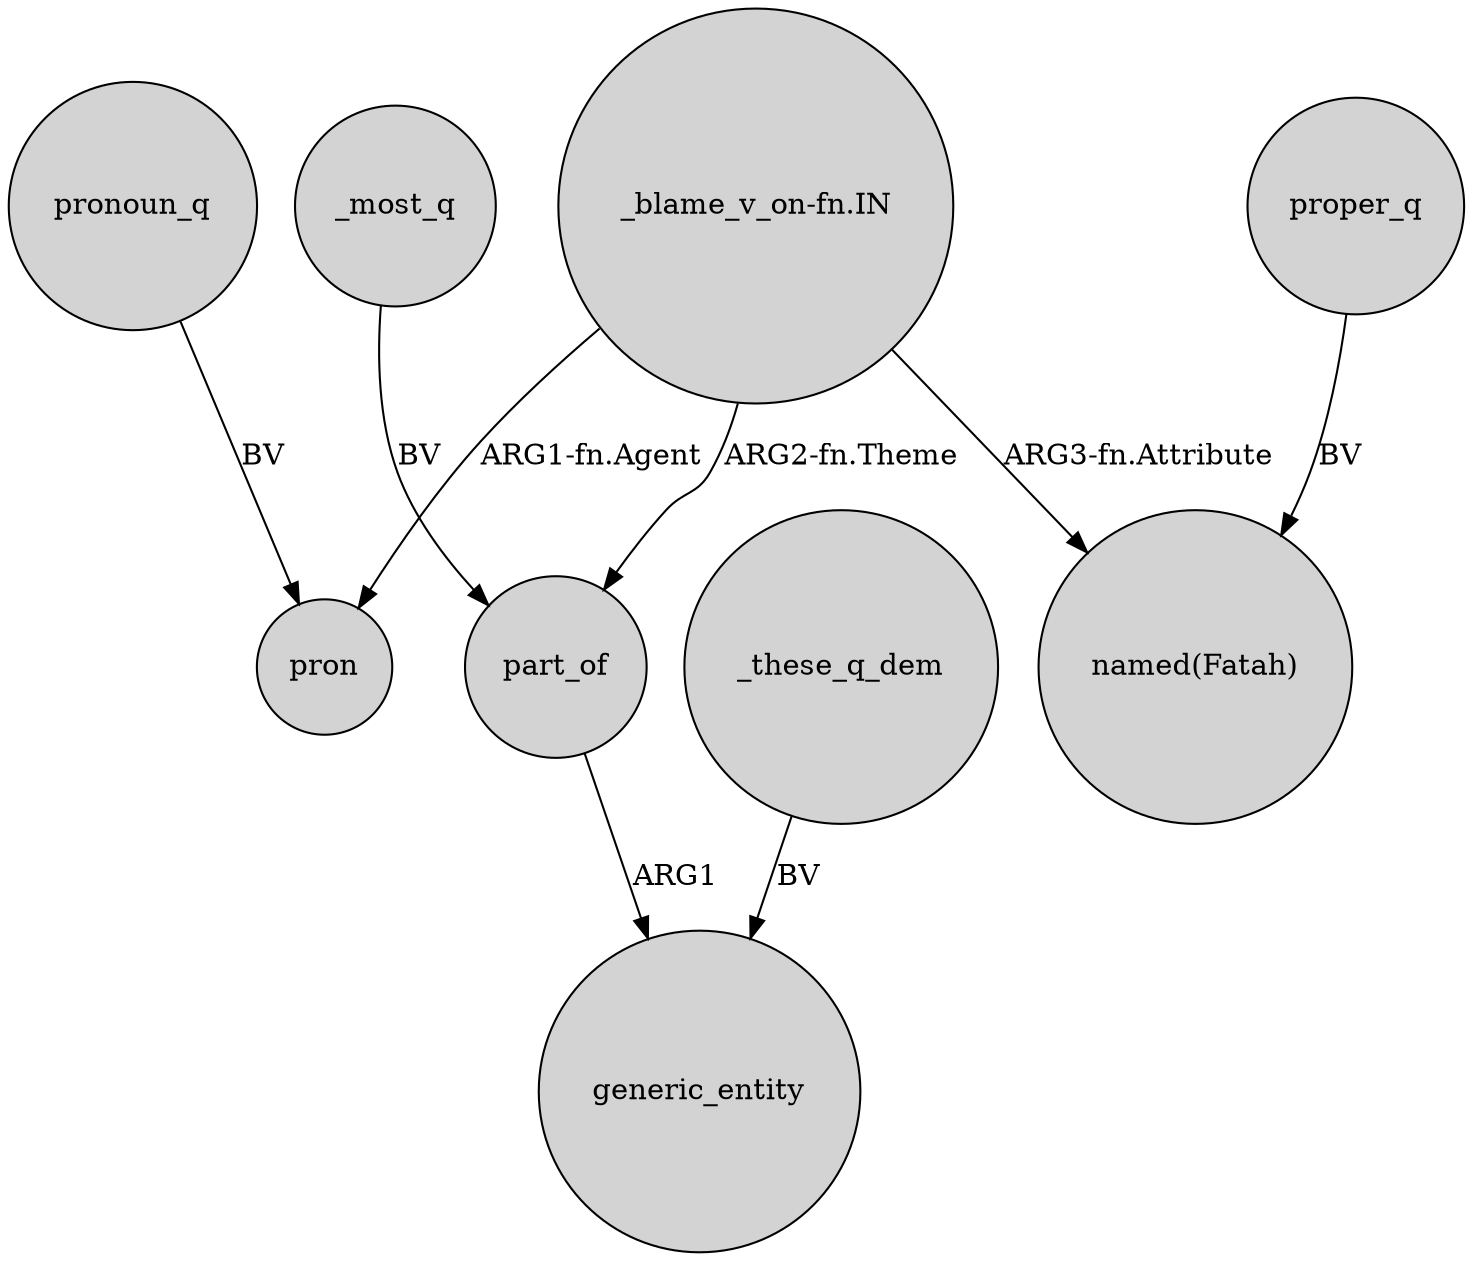 digraph {
	node [shape=circle style=filled]
	"_blame_v_on-fn.IN" -> pron [label="ARG1-fn.Agent"]
	_most_q -> part_of [label=BV]
	proper_q -> "named(Fatah)" [label=BV]
	_these_q_dem -> generic_entity [label=BV]
	"_blame_v_on-fn.IN" -> "named(Fatah)" [label="ARG3-fn.Attribute"]
	part_of -> generic_entity [label=ARG1]
	"_blame_v_on-fn.IN" -> part_of [label="ARG2-fn.Theme"]
	pronoun_q -> pron [label=BV]
}
